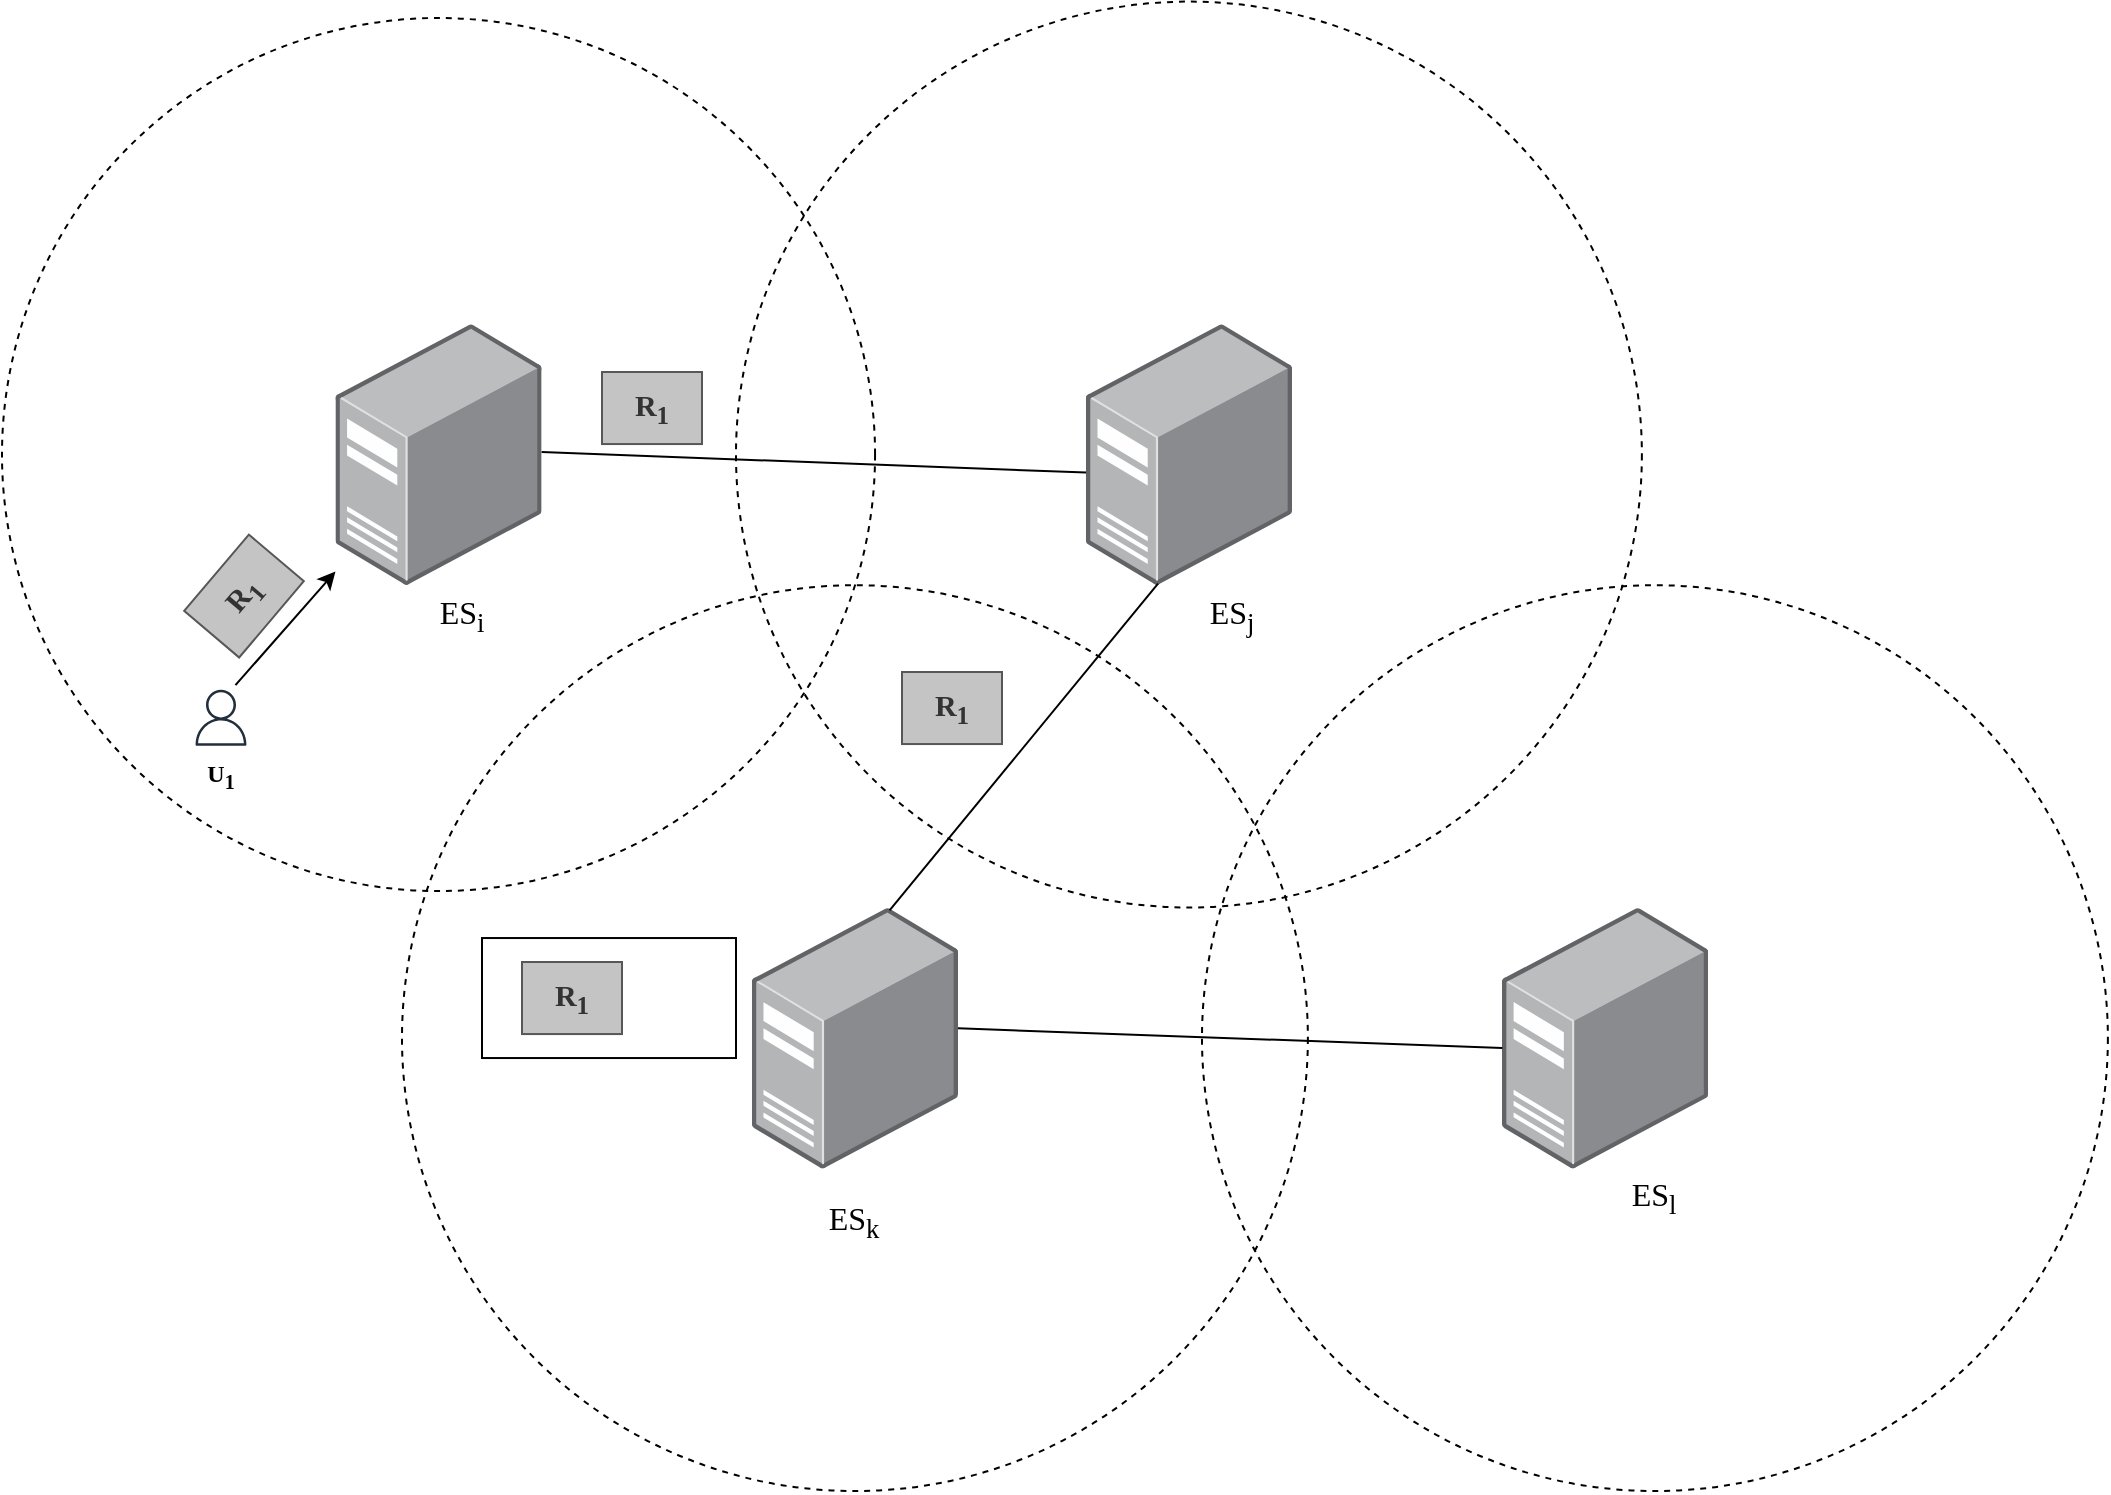 <mxfile version="25.0.1">
  <diagram name="第 1 页" id="JoeD6NzNSS_i4DSreLfH">
    <mxGraphModel dx="3773" dy="1149" grid="1" gridSize="10" guides="1" tooltips="1" connect="1" arrows="1" fold="1" page="1" pageScale="1" pageWidth="827" pageHeight="1169" math="1" shadow="0">
      <root>
        <mxCell id="0" />
        <mxCell id="1" parent="0" />
        <mxCell id="xvgDtzJQuXAZzeF8BXna-2" value="" style="ellipse;whiteSpace=wrap;html=1;aspect=fixed;fillColor=none;dashed=1;" parent="1" vertex="1">
          <mxGeometry x="20" y="626.59" width="452.94" height="452.94" as="geometry" />
        </mxCell>
        <mxCell id="oJzubdXN_a61bdc-VOZN-10" value="" style="ellipse;whiteSpace=wrap;html=1;aspect=fixed;fillColor=none;dashed=1;" parent="1" vertex="1">
          <mxGeometry x="187" y="334.8" width="452.94" height="452.94" as="geometry" />
        </mxCell>
        <mxCell id="oJzubdXN_a61bdc-VOZN-9" value="" style="ellipse;whiteSpace=wrap;html=1;aspect=fixed;fillColor=none;dashed=1;" parent="1" vertex="1">
          <mxGeometry x="-180" y="343" width="436.53" height="436.53" as="geometry" />
        </mxCell>
        <mxCell id="8uZlXo2zn4zUqa4FPAqo-20" value="" style="image;points=[];aspect=fixed;html=1;align=center;shadow=0;dashed=0;image=img/lib/allied_telesis/computer_and_terminals/Server_Desktop.svg;" parent="1" vertex="1">
          <mxGeometry x="-13.27" y="495.94" width="103.07" height="130.65" as="geometry" />
        </mxCell>
        <mxCell id="oJzubdXN_a61bdc-VOZN-7" value="" style="image;points=[];aspect=fixed;html=1;align=center;shadow=0;dashed=0;image=img/lib/allied_telesis/computer_and_terminals/Server_Desktop.svg;" parent="1" vertex="1">
          <mxGeometry x="361.94" y="495.94" width="103.07" height="130.65" as="geometry" />
        </mxCell>
        <mxCell id="YrZTJPULt2tVNtfPP9vq-19" value="&lt;font style=&quot;font-size: 16px;&quot; face=&quot;Times New Roman&quot;&gt;ES&lt;sub&gt;i&lt;/sub&gt;&lt;/font&gt;" style="text;strokeColor=none;align=center;fillColor=none;html=1;verticalAlign=middle;whiteSpace=wrap;rounded=0;" parent="1" vertex="1">
          <mxGeometry x="20" y="626.59" width="60" height="30" as="geometry" />
        </mxCell>
        <mxCell id="YrZTJPULt2tVNtfPP9vq-20" value="&lt;font style=&quot;font-size: 16px;&quot; face=&quot;Times New Roman&quot;&gt;ES&lt;sub&gt;j&lt;/sub&gt;&lt;/font&gt;" style="text;strokeColor=none;align=center;fillColor=none;html=1;verticalAlign=middle;whiteSpace=wrap;rounded=0;" parent="1" vertex="1">
          <mxGeometry x="405.01" y="626.59" width="60" height="30" as="geometry" />
        </mxCell>
        <mxCell id="xvgDtzJQuXAZzeF8BXna-1" value="" style="image;points=[];aspect=fixed;html=1;align=center;shadow=0;dashed=0;image=img/lib/allied_telesis/computer_and_terminals/Server_Desktop.svg;" parent="1" vertex="1">
          <mxGeometry x="194.93" y="787.74" width="103.07" height="130.65" as="geometry" />
        </mxCell>
        <mxCell id="xvgDtzJQuXAZzeF8BXna-3" value="" style="endArrow=none;html=1;rounded=0;entryX=0.001;entryY=0.569;entryDx=0;entryDy=0;entryPerimeter=0;" parent="1" target="oJzubdXN_a61bdc-VOZN-7" edge="1">
          <mxGeometry width="50" height="50" relative="1" as="geometry">
            <mxPoint x="89.8" y="560" as="sourcePoint" />
            <mxPoint x="139.8" y="510" as="targetPoint" />
          </mxGeometry>
        </mxCell>
        <mxCell id="xvgDtzJQuXAZzeF8BXna-4" value="" style="endArrow=none;html=1;rounded=0;entryX=0.35;entryY=0.994;entryDx=0;entryDy=0;entryPerimeter=0;exitX=0.668;exitY=0.011;exitDx=0;exitDy=0;exitPerimeter=0;" parent="1" source="xvgDtzJQuXAZzeF8BXna-1" target="oJzubdXN_a61bdc-VOZN-7" edge="1">
          <mxGeometry width="50" height="50" relative="1" as="geometry">
            <mxPoint x="270" y="790" as="sourcePoint" />
            <mxPoint x="420" y="610" as="targetPoint" />
          </mxGeometry>
        </mxCell>
        <mxCell id="xvgDtzJQuXAZzeF8BXna-9" value="&lt;font style=&quot;font-size: 16px;&quot; face=&quot;Times New Roman&quot;&gt;ES&lt;sub&gt;k&lt;/sub&gt;&lt;/font&gt;" style="text;strokeColor=none;align=center;fillColor=none;html=1;verticalAlign=middle;whiteSpace=wrap;rounded=0;" parent="1" vertex="1">
          <mxGeometry x="216.47" y="930.0" width="60" height="30" as="geometry" />
        </mxCell>
        <mxCell id="xvgDtzJQuXAZzeF8BXna-11" value="" style="group" parent="1" vertex="1" connectable="0">
          <mxGeometry x="-90.0" y="678.86" width="39" height="58" as="geometry" />
        </mxCell>
        <mxCell id="xvgDtzJQuXAZzeF8BXna-12" value="" style="sketch=0;outlineConnect=0;fontColor=#232F3E;gradientColor=none;fillColor=#232F3D;strokeColor=none;dashed=0;verticalLabelPosition=bottom;verticalAlign=top;align=center;html=1;fontSize=12;fontStyle=0;aspect=fixed;pointerEvents=1;shape=mxgraph.aws4.user;" parent="xvgDtzJQuXAZzeF8BXna-11" vertex="1">
          <mxGeometry x="5.5" width="28" height="28" as="geometry" />
        </mxCell>
        <mxCell id="xvgDtzJQuXAZzeF8BXna-13" value="&lt;font face=&quot;Times New Roman&quot; style=&quot;&quot;&gt;&lt;b style=&quot;&quot;&gt;U&lt;sub&gt;1&lt;/sub&gt;&lt;/b&gt;&lt;/font&gt;" style="text;strokeColor=none;align=center;fillColor=none;html=1;verticalAlign=middle;whiteSpace=wrap;rounded=0;" parent="xvgDtzJQuXAZzeF8BXna-11" vertex="1">
          <mxGeometry y="28" width="39" height="30" as="geometry" />
        </mxCell>
        <mxCell id="w_CjJi4SEKbopkmsyFdM-1" value="" style="endArrow=classic;html=1;rounded=0;" parent="1" target="8uZlXo2zn4zUqa4FPAqo-20" edge="1">
          <mxGeometry width="50" height="50" relative="1" as="geometry">
            <mxPoint x="-63.27" y="676.59" as="sourcePoint" />
            <mxPoint x="-13.27" y="626.59" as="targetPoint" />
          </mxGeometry>
        </mxCell>
        <mxCell id="w_CjJi4SEKbopkmsyFdM-12" value="&lt;font size=&quot;1&quot; face=&quot;Times New Roman&quot; style=&quot;&quot;&gt;&lt;b style=&quot;font-size: 15px;&quot;&gt;R&lt;sub&gt;1&lt;/sub&gt;&lt;/b&gt;&lt;/font&gt;" style="text;align=center;html=1;verticalAlign=middle;whiteSpace=wrap;rounded=0;rotation=-49.7;fillColor=#C4C4C4;strokeColor=#575757;fontColor=#333333;" parent="1" vertex="1">
          <mxGeometry x="-84" y="614" width="50" height="36.03" as="geometry" />
        </mxCell>
        <mxCell id="4uddIBmdbTRAt-TDGbxM-20" value="&lt;font size=&quot;1&quot; face=&quot;Times New Roman&quot; style=&quot;&quot;&gt;&lt;b style=&quot;font-size: 15px;&quot;&gt;R&lt;sub&gt;1&lt;/sub&gt;&lt;/b&gt;&lt;/font&gt;" style="text;align=center;html=1;verticalAlign=middle;whiteSpace=wrap;rounded=0;rotation=0;fillColor=#C4C4C4;strokeColor=#575757;fontColor=#333333;" parent="1" vertex="1">
          <mxGeometry x="120" y="520" width="50" height="36.03" as="geometry" />
        </mxCell>
        <mxCell id="4uddIBmdbTRAt-TDGbxM-29" value="" style="rounded=0;whiteSpace=wrap;html=1;" parent="1" vertex="1">
          <mxGeometry x="60" y="803.02" width="127" height="60" as="geometry" />
        </mxCell>
        <mxCell id="4uddIBmdbTRAt-TDGbxM-27" value="&lt;font size=&quot;1&quot; face=&quot;Times New Roman&quot; style=&quot;&quot;&gt;&lt;b style=&quot;font-size: 15px;&quot;&gt;R&lt;sub&gt;1&lt;/sub&gt;&lt;/b&gt;&lt;/font&gt;" style="text;align=center;html=1;verticalAlign=middle;whiteSpace=wrap;rounded=0;rotation=0;fillColor=#C4C4C4;strokeColor=#575757;fontColor=#333333;" parent="1" vertex="1">
          <mxGeometry x="80" y="815" width="50" height="36.03" as="geometry" />
        </mxCell>
        <mxCell id="4uddIBmdbTRAt-TDGbxM-39" value="" style="ellipse;whiteSpace=wrap;html=1;aspect=fixed;fillColor=none;dashed=1;" parent="1" vertex="1">
          <mxGeometry x="420" y="626.59" width="452.94" height="452.94" as="geometry" />
        </mxCell>
        <mxCell id="4uddIBmdbTRAt-TDGbxM-40" value="" style="image;points=[];aspect=fixed;html=1;align=center;shadow=0;dashed=0;image=img/lib/allied_telesis/computer_and_terminals/Server_Desktop.svg;" parent="1" vertex="1">
          <mxGeometry x="570.0" y="787.73" width="103.07" height="130.65" as="geometry" />
        </mxCell>
        <mxCell id="4uddIBmdbTRAt-TDGbxM-41" value="" style="endArrow=none;html=1;rounded=0;entryX=0.001;entryY=0.569;entryDx=0;entryDy=0;entryPerimeter=0;" parent="1" edge="1">
          <mxGeometry width="50" height="50" relative="1" as="geometry">
            <mxPoint x="298" y="848.17" as="sourcePoint" />
            <mxPoint x="570.2" y="857.97" as="targetPoint" />
          </mxGeometry>
        </mxCell>
        <mxCell id="4uddIBmdbTRAt-TDGbxM-42" value="&lt;font style=&quot;font-size: 16px;&quot; face=&quot;Times New Roman&quot;&gt;ES&lt;sub&gt;l&lt;/sub&gt;&lt;/font&gt;" style="text;strokeColor=none;align=center;fillColor=none;html=1;verticalAlign=middle;whiteSpace=wrap;rounded=0;" parent="1" vertex="1">
          <mxGeometry x="616.47" y="918.39" width="60" height="30" as="geometry" />
        </mxCell>
        <mxCell id="4uddIBmdbTRAt-TDGbxM-74" value="&lt;font size=&quot;1&quot; face=&quot;Times New Roman&quot; style=&quot;&quot;&gt;&lt;b style=&quot;font-size: 15px;&quot;&gt;R&lt;sub&gt;1&lt;/sub&gt;&lt;/b&gt;&lt;/font&gt;" style="text;align=center;html=1;verticalAlign=middle;whiteSpace=wrap;rounded=0;rotation=0;fillColor=#C4C4C4;strokeColor=#575757;fontColor=#333333;" parent="1" vertex="1">
          <mxGeometry x="270" y="670" width="50" height="36.03" as="geometry" />
        </mxCell>
      </root>
    </mxGraphModel>
  </diagram>
</mxfile>
